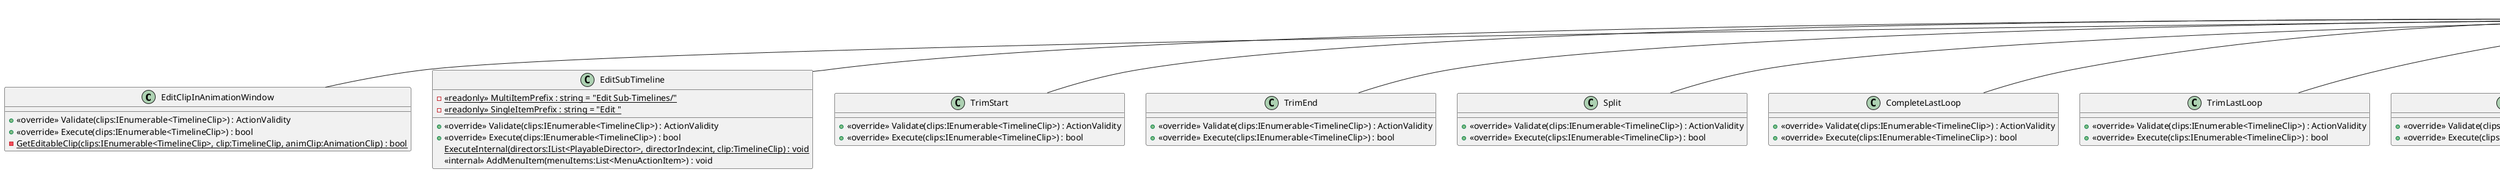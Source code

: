 @startuml
class EditClipInAnimationWindow {
    + <<override>> Validate(clips:IEnumerable<TimelineClip>) : ActionValidity
    + <<override>> Execute(clips:IEnumerable<TimelineClip>) : bool
    - {static} GetEditableClip(clips:IEnumerable<TimelineClip>, clip:TimelineClip, animClip:AnimationClip) : bool
}
class EditSubTimeline {
    - {static} <<readonly>> MultiItemPrefix : string = "Edit Sub-Timelines/"
    - {static} <<readonly>> SingleItemPrefix : string = "Edit "
    + <<override>> Validate(clips:IEnumerable<TimelineClip>) : ActionValidity
    + <<override>> Execute(clips:IEnumerable<TimelineClip>) : bool
    {static} ExecuteInternal(directors:IList<PlayableDirector>, directorIndex:int, clip:TimelineClip) : void
    <<internal>> AddMenuItem(menuItems:List<MenuActionItem>) : void
}
class TrimStart {
    + <<override>> Validate(clips:IEnumerable<TimelineClip>) : ActionValidity
    + <<override>> Execute(clips:IEnumerable<TimelineClip>) : bool
}
class TrimEnd {
    + <<override>> Validate(clips:IEnumerable<TimelineClip>) : ActionValidity
    + <<override>> Execute(clips:IEnumerable<TimelineClip>) : bool
}
class Split {
    + <<override>> Validate(clips:IEnumerable<TimelineClip>) : ActionValidity
    + <<override>> Execute(clips:IEnumerable<TimelineClip>) : bool
}
class CompleteLastLoop {
    + <<override>> Validate(clips:IEnumerable<TimelineClip>) : ActionValidity
    + <<override>> Execute(clips:IEnumerable<TimelineClip>) : bool
}
class TrimLastLoop {
    + <<override>> Validate(clips:IEnumerable<TimelineClip>) : ActionValidity
    + <<override>> Execute(clips:IEnumerable<TimelineClip>) : bool
}
class MatchDuration {
    + <<override>> Validate(clips:IEnumerable<TimelineClip>) : ActionValidity
    + <<override>> Execute(clips:IEnumerable<TimelineClip>) : bool
}
class DoubleSpeed {
    + <<override>> Validate(clips:IEnumerable<TimelineClip>) : ActionValidity
    + <<override>> Execute(clips:IEnumerable<TimelineClip>) : bool
}
class HalfSpeed {
    + <<override>> Validate(clips:IEnumerable<TimelineClip>) : ActionValidity
    + <<override>> Execute(clips:IEnumerable<TimelineClip>) : bool
}
class ResetDuration {
    + <<override>> Validate(clips:IEnumerable<TimelineClip>) : ActionValidity
    + <<override>> Execute(clips:IEnumerable<TimelineClip>) : bool
}
class ResetSpeed {
    + <<override>> Validate(clips:IEnumerable<TimelineClip>) : ActionValidity
    + <<override>> Execute(clips:IEnumerable<TimelineClip>) : bool
}
class ResetAll {
    + <<override>> Validate(clips:IEnumerable<TimelineClip>) : ActionValidity
    + <<override>> Execute(clips:IEnumerable<TimelineClip>) : bool
}
class Tile {
    + <<override>> Validate(clips:IEnumerable<TimelineClip>) : ActionValidity
    + <<override>> Execute(clips:IEnumerable<TimelineClip>) : bool
}
class FindSourceAsset {
    + <<override>> Validate(clips:IEnumerable<TimelineClip>) : ActionValidity
    + <<override>> Execute(clips:IEnumerable<TimelineClip>) : bool
    - {static} GetExternalPlayableAsset(clip:TimelineClip) : UnityEngine.Object
    - {static} GetUnderlyingAsset(clip:TimelineClip) : UnityEngine.Object
}
class CopyClipsToClipboard {
    + <<override>> Validate(clips:IEnumerable<TimelineClip>) : ActionValidity
    + <<override>> Execute(clips:IEnumerable<TimelineClip>) : bool
}
ClipAction <|-- EditClipInAnimationWindow
ClipAction <|-- EditSubTimeline
ClipAction <|-- TrimStart
ClipAction <|-- TrimEnd
ClipAction <|-- Split
ClipAction <|-- CompleteLastLoop
ClipAction <|-- TrimLastLoop
ClipAction <|-- MatchDuration
ClipAction <|-- DoubleSpeed
ClipAction <|-- HalfSpeed
ClipAction <|-- ResetDuration
ClipAction <|-- ResetSpeed
ClipAction <|-- ResetAll
ClipAction <|-- Tile
ClipAction <|-- FindSourceAsset
ClipAction <|-- CopyClipsToClipboard
@enduml
